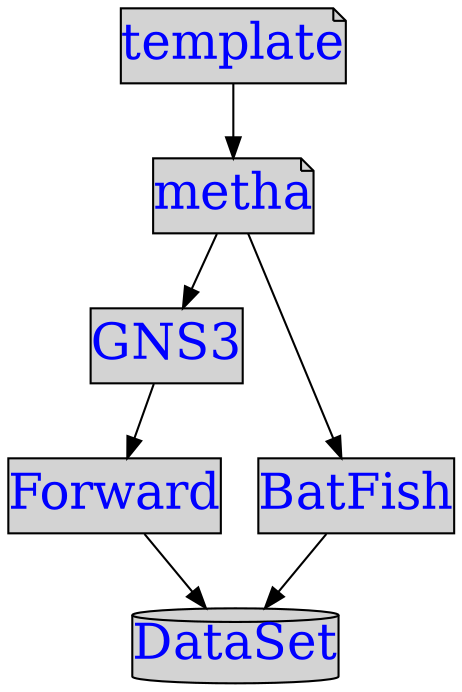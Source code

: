  digraph G {
    node [margin=0 fontcolor=blue fontsize=24 width=1 shape=box style=filled]
    template [shape = note ]
    metha [shape = note ]
#    engine [shape = note ] 
#    {rank = same; metha; engine;}
    template -> metha
#    metha, template -> engine
#    metha, engine -> GNS3 
#    metha, engine -> BatFish
    metha -> GNS3 
    metha -> BatFish
    GNS3 -> Forward 
    DataSet [shape = cylinder ]
    Forward -> DataSet 
    BatFish -> DataSet
}